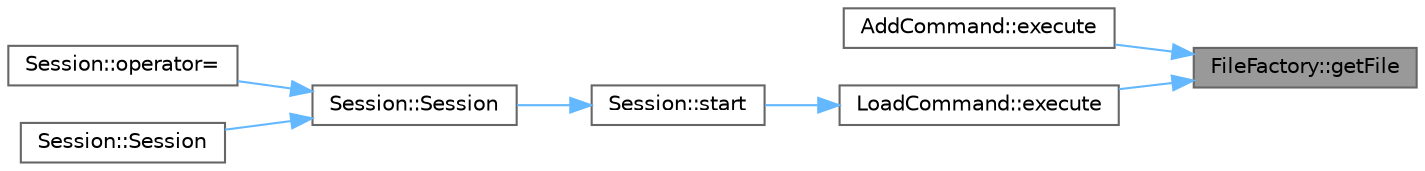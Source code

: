 digraph "FileFactory::getFile"
{
 // INTERACTIVE_SVG=YES
 // LATEX_PDF_SIZE
  bgcolor="transparent";
  edge [fontname=Helvetica,fontsize=10,labelfontname=Helvetica,labelfontsize=10];
  node [fontname=Helvetica,fontsize=10,shape=box,height=0.2,width=0.4];
  rankdir="RL";
  Node1 [id="Node000001",label="FileFactory::getFile",height=0.2,width=0.4,color="gray40", fillcolor="grey60", style="filled", fontcolor="black",tooltip="Returns a new File object created by an appropriate FileManager for the given filename."];
  Node1 -> Node2 [id="edge1_Node000001_Node000002",dir="back",color="steelblue1",style="solid",tooltip=" "];
  Node2 [id="Node000002",label="AddCommand::execute",height=0.2,width=0.4,color="grey40", fillcolor="white", style="filled",URL="$class_add_command.html#a60679f4845fb9b1f3442707f7ffc0913",tooltip="Executes the command on a session using input stream."];
  Node1 -> Node3 [id="edge2_Node000001_Node000003",dir="back",color="steelblue1",style="solid",tooltip=" "];
  Node3 [id="Node000003",label="LoadCommand::execute",height=0.2,width=0.4,color="grey40", fillcolor="white", style="filled",URL="$class_load_command.html#a5681107c5a99e4be45b3f00425aabd95",tooltip="Executes the command on a session using input stream."];
  Node3 -> Node4 [id="edge3_Node000003_Node000004",dir="back",color="steelblue1",style="solid",tooltip=" "];
  Node4 [id="Node000004",label="Session::start",height=0.2,width=0.4,color="grey40", fillcolor="white", style="filled",URL="$class_session.html#a47baf956cead0046fcbac45c572c70d3",tooltip="Starts a new session."];
  Node4 -> Node5 [id="edge4_Node000004_Node000005",dir="back",color="steelblue1",style="solid",tooltip=" "];
  Node5 [id="Node000005",label="Session::Session",height=0.2,width=0.4,color="grey40", fillcolor="white", style="filled",URL="$class_session.html#ad92ef09b872c9227e38a6efdd4d8a837",tooltip="Constructs a new session."];
  Node5 -> Node6 [id="edge5_Node000005_Node000006",dir="back",color="steelblue1",style="solid",tooltip=" "];
  Node6 [id="Node000006",label="Session::operator=",height=0.2,width=0.4,color="grey40", fillcolor="white", style="filled",URL="$class_session.html#a9b9df432bb38141e8b3c273a98ebfc44",tooltip=" "];
  Node5 -> Node7 [id="edge6_Node000005_Node000007",dir="back",color="steelblue1",style="solid",tooltip=" "];
  Node7 [id="Node000007",label="Session::Session",height=0.2,width=0.4,color="grey40", fillcolor="white", style="filled",URL="$class_session.html#ae7feb48f68be002e288bbab74b63afdb",tooltip="Sessions are not copyable."];
}
